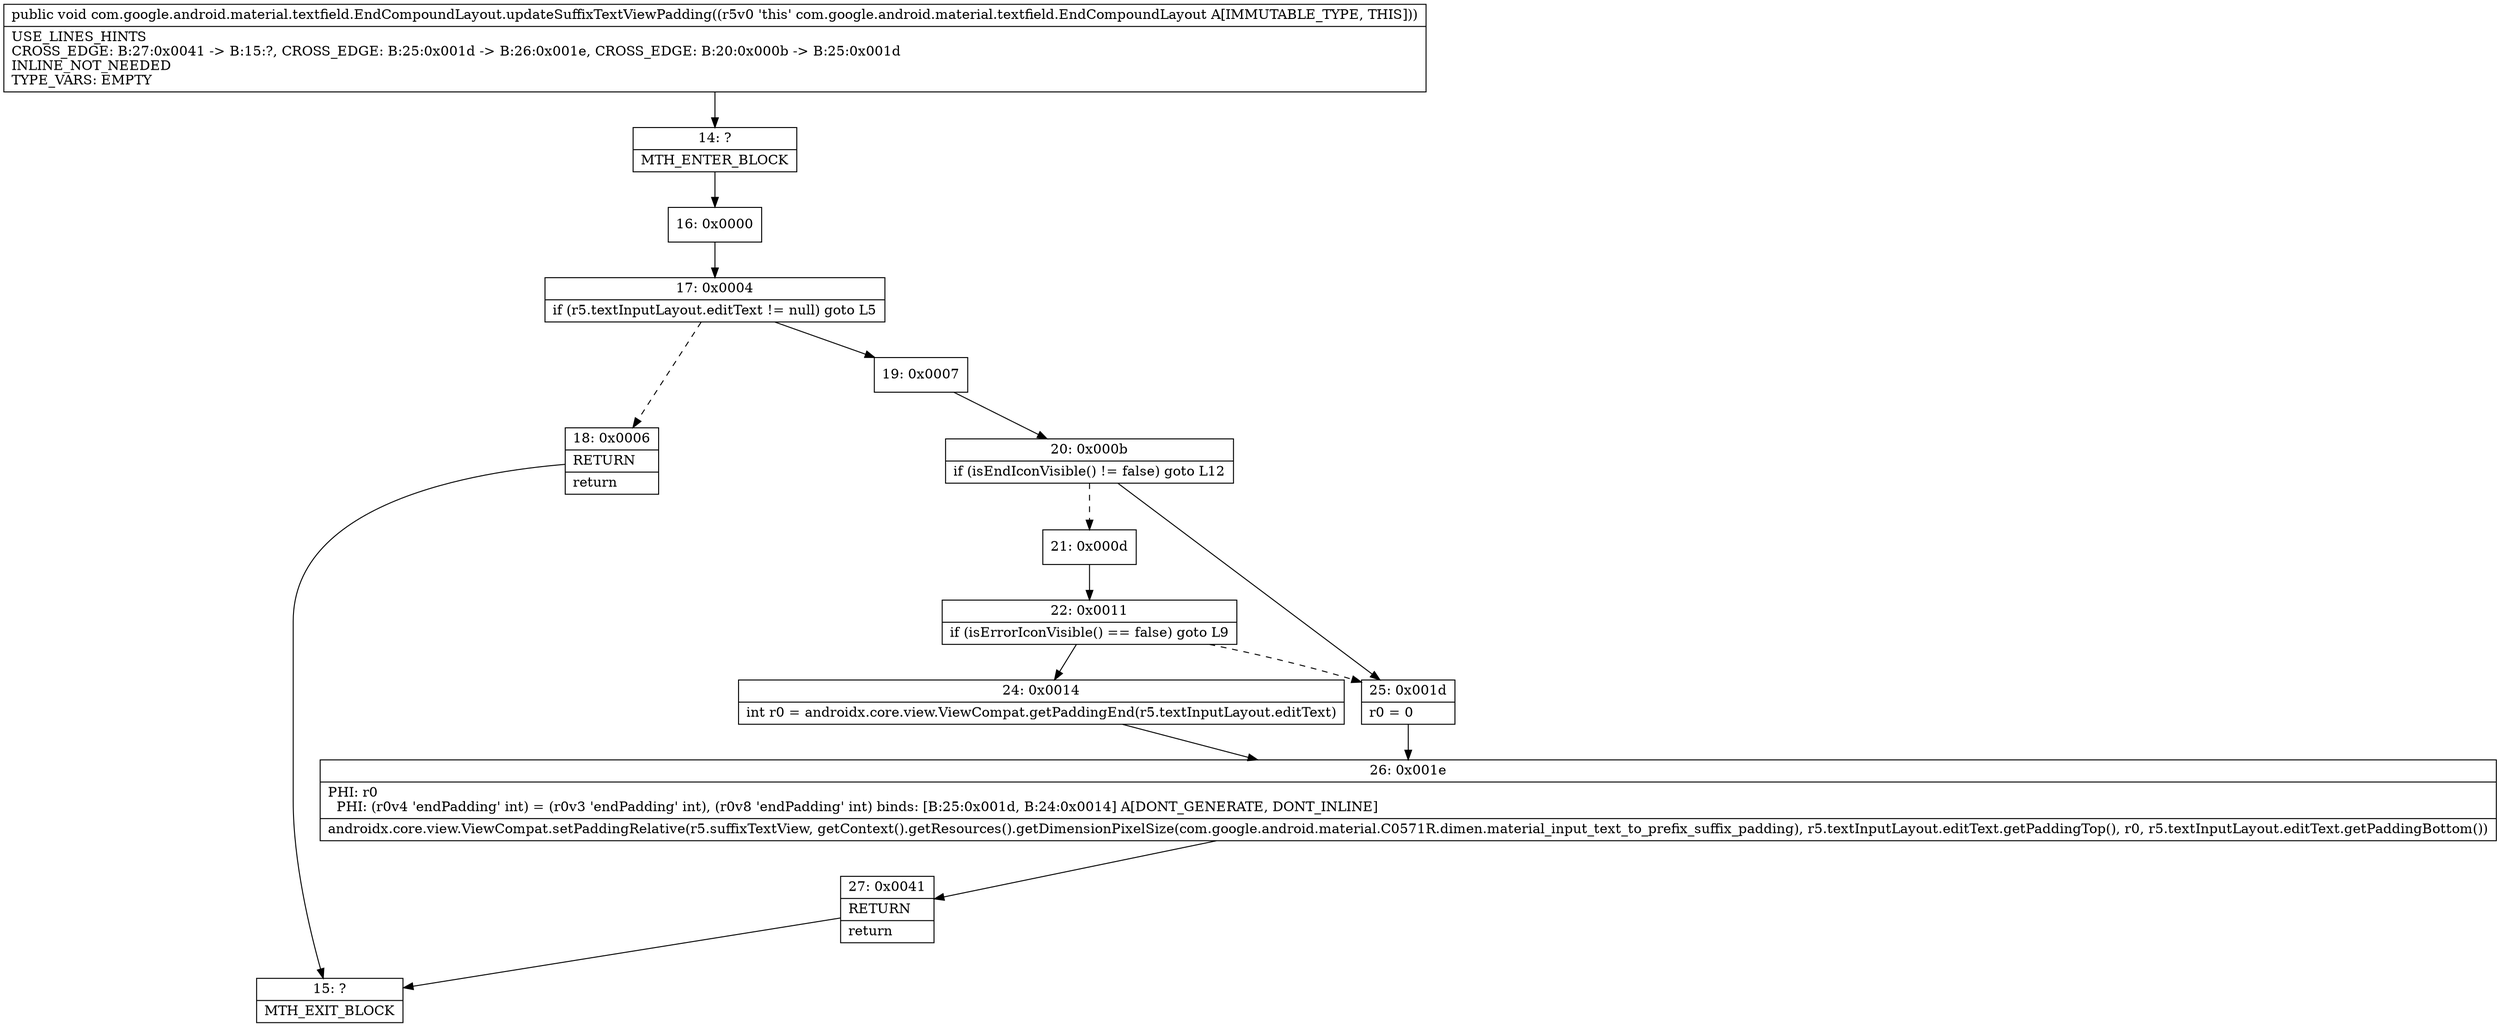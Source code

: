 digraph "CFG forcom.google.android.material.textfield.EndCompoundLayout.updateSuffixTextViewPadding()V" {
Node_14 [shape=record,label="{14\:\ ?|MTH_ENTER_BLOCK\l}"];
Node_16 [shape=record,label="{16\:\ 0x0000}"];
Node_17 [shape=record,label="{17\:\ 0x0004|if (r5.textInputLayout.editText != null) goto L5\l}"];
Node_18 [shape=record,label="{18\:\ 0x0006|RETURN\l|return\l}"];
Node_15 [shape=record,label="{15\:\ ?|MTH_EXIT_BLOCK\l}"];
Node_19 [shape=record,label="{19\:\ 0x0007}"];
Node_20 [shape=record,label="{20\:\ 0x000b|if (isEndIconVisible() != false) goto L12\l}"];
Node_21 [shape=record,label="{21\:\ 0x000d}"];
Node_22 [shape=record,label="{22\:\ 0x0011|if (isErrorIconVisible() == false) goto L9\l}"];
Node_24 [shape=record,label="{24\:\ 0x0014|int r0 = androidx.core.view.ViewCompat.getPaddingEnd(r5.textInputLayout.editText)\l}"];
Node_26 [shape=record,label="{26\:\ 0x001e|PHI: r0 \l  PHI: (r0v4 'endPadding' int) = (r0v3 'endPadding' int), (r0v8 'endPadding' int) binds: [B:25:0x001d, B:24:0x0014] A[DONT_GENERATE, DONT_INLINE]\l|androidx.core.view.ViewCompat.setPaddingRelative(r5.suffixTextView, getContext().getResources().getDimensionPixelSize(com.google.android.material.C0571R.dimen.material_input_text_to_prefix_suffix_padding), r5.textInputLayout.editText.getPaddingTop(), r0, r5.textInputLayout.editText.getPaddingBottom())\l}"];
Node_27 [shape=record,label="{27\:\ 0x0041|RETURN\l|return\l}"];
Node_25 [shape=record,label="{25\:\ 0x001d|r0 = 0\l}"];
MethodNode[shape=record,label="{public void com.google.android.material.textfield.EndCompoundLayout.updateSuffixTextViewPadding((r5v0 'this' com.google.android.material.textfield.EndCompoundLayout A[IMMUTABLE_TYPE, THIS]))  | USE_LINES_HINTS\lCROSS_EDGE: B:27:0x0041 \-\> B:15:?, CROSS_EDGE: B:25:0x001d \-\> B:26:0x001e, CROSS_EDGE: B:20:0x000b \-\> B:25:0x001d\lINLINE_NOT_NEEDED\lTYPE_VARS: EMPTY\l}"];
MethodNode -> Node_14;Node_14 -> Node_16;
Node_16 -> Node_17;
Node_17 -> Node_18[style=dashed];
Node_17 -> Node_19;
Node_18 -> Node_15;
Node_19 -> Node_20;
Node_20 -> Node_21[style=dashed];
Node_20 -> Node_25;
Node_21 -> Node_22;
Node_22 -> Node_24;
Node_22 -> Node_25[style=dashed];
Node_24 -> Node_26;
Node_26 -> Node_27;
Node_27 -> Node_15;
Node_25 -> Node_26;
}

